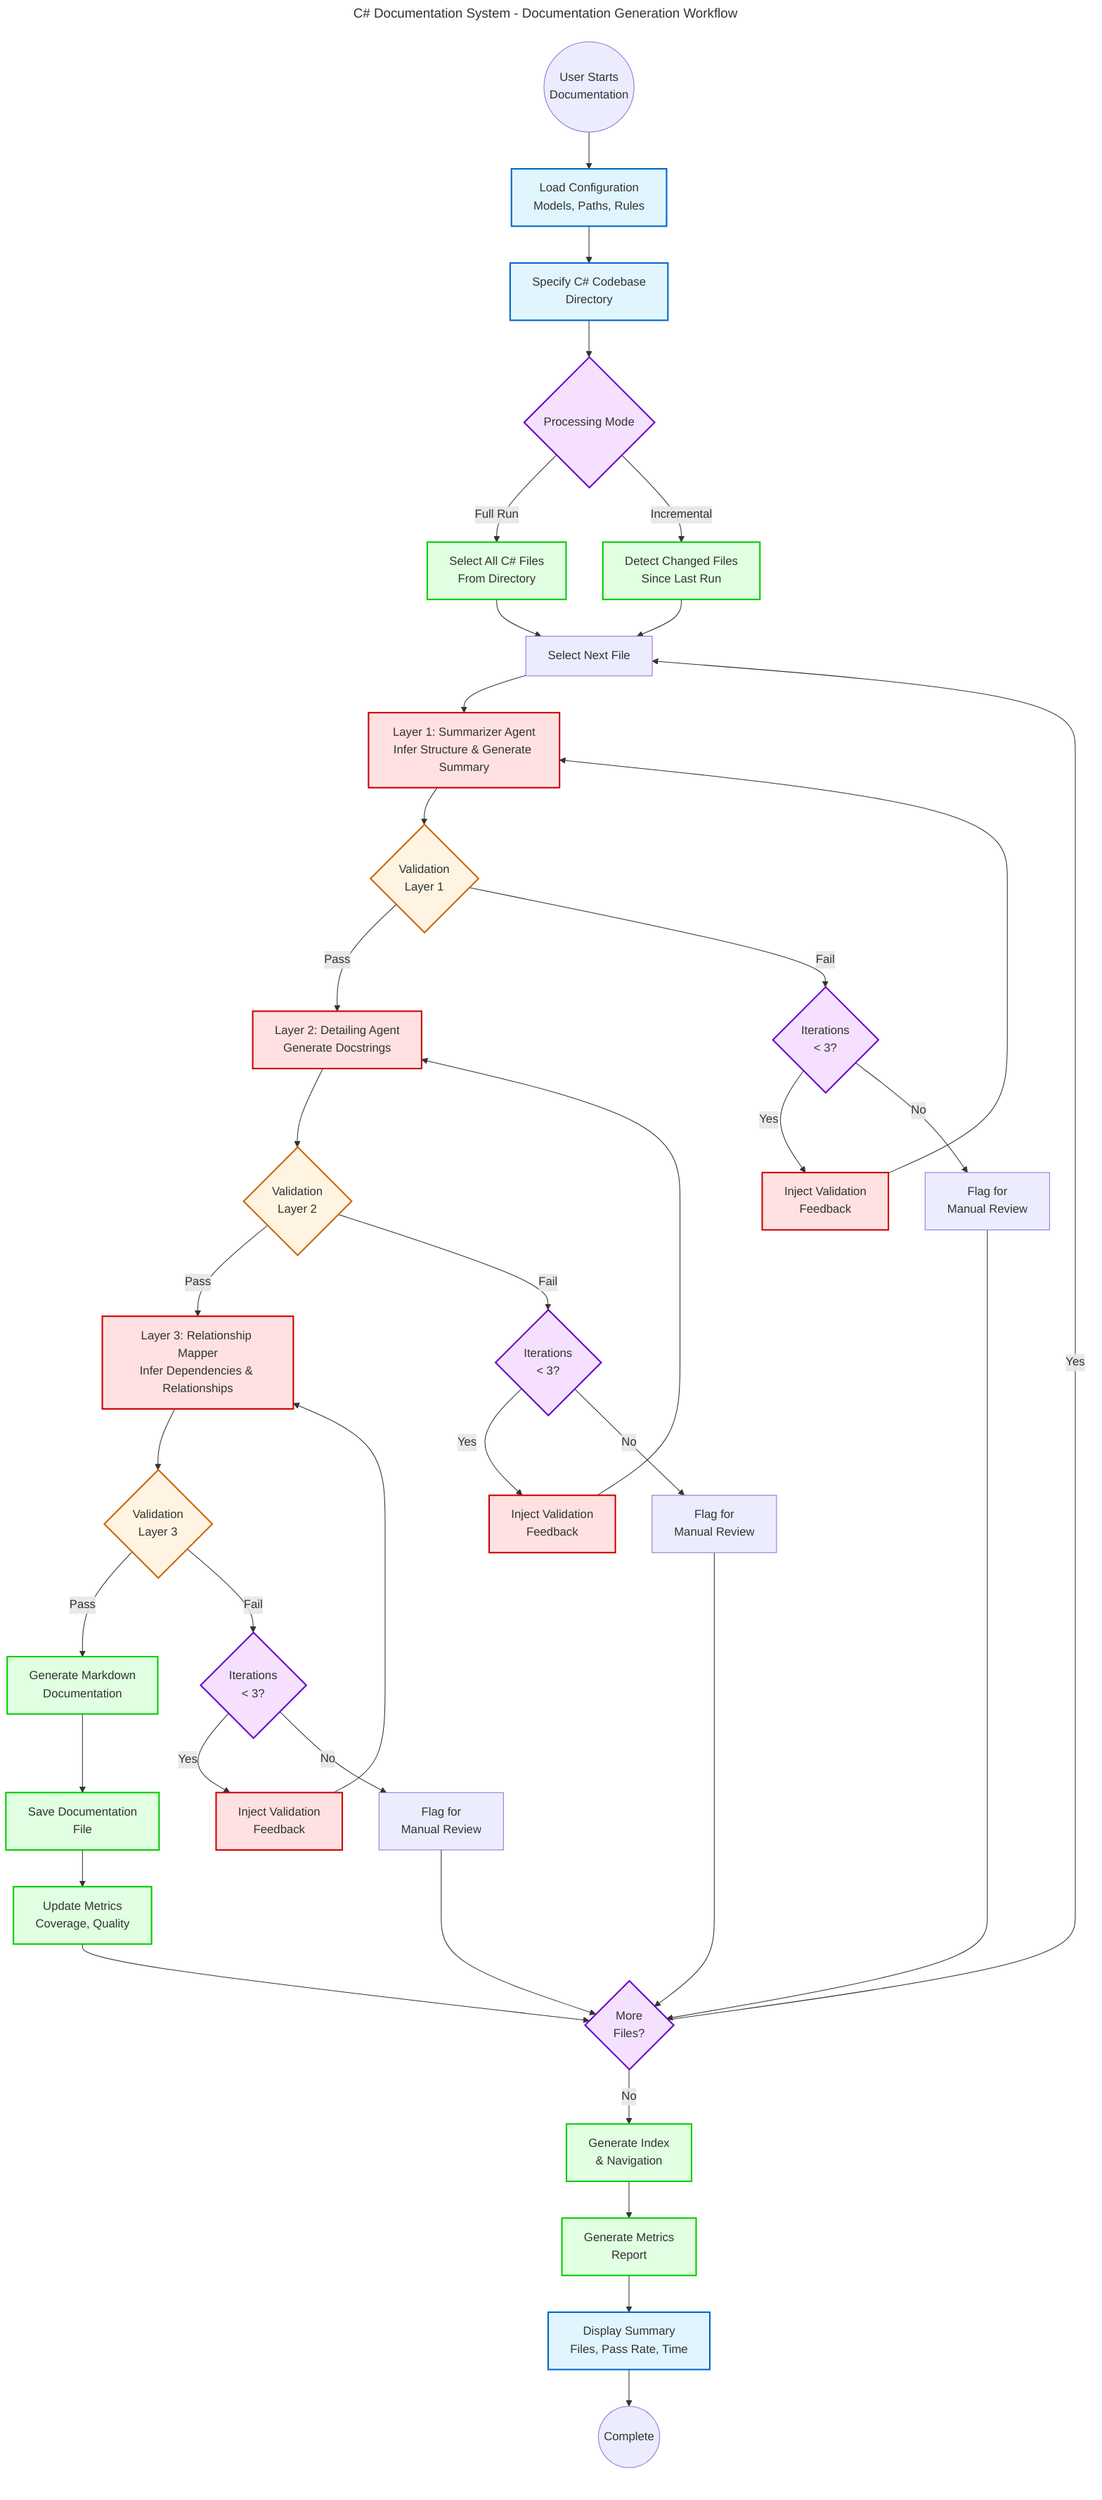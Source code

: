 ---
title: C# Documentation System - Documentation Generation Workflow
session: 6
created: 2025-10-17
description: End-to-end workflow showing how the multi-agent system processes C# files through three documentation layers with validation and refinement loops
---

graph TD
    Start((User Starts<br/>Documentation)) --> Config[Load Configuration<br/>Models, Paths, Rules]
    Config --> InputDir[Specify C# Codebase<br/>Directory]

    InputDir --> Parse{Processing Mode}
    Parse -->|Full Run| SelectAllFiles[Select All C# Files<br/>From Directory]
    Parse -->|Incremental| DetectChanges[Detect Changed Files<br/>Since Last Run]

    DetectChanges --> SelectFile
    SelectAllFiles --> SelectFile[Select Next File]

    SelectFile --> Layer1[Layer 1: Summarizer Agent<br/>Infer Structure & Generate Summary]

    Layer1 --> Validate1{Validation<br/>Layer 1}
    Validate1 -->|Pass| Layer2[Layer 2: Detailing Agent<br/>Generate Docstrings]
    Validate1 -->|Fail| CheckIter1{Iterations<br/>< 3?}

    CheckIter1 -->|Yes| Refine1[Inject Validation<br/>Feedback]
    Refine1 --> Layer1
    CheckIter1 -->|No| FlagManual1[Flag for<br/>Manual Review]
    FlagManual1 --> NextFile

    Layer2 --> Validate2{Validation<br/>Layer 2}
    Validate2 -->|Pass| Layer3[Layer 3: Relationship Mapper<br/>Infer Dependencies & Relationships]
    Validate2 -->|Fail| CheckIter2{Iterations<br/>< 3?}

    CheckIter2 -->|Yes| Refine2[Inject Validation<br/>Feedback]
    Refine2 --> Layer2
    CheckIter2 -->|No| FlagManual2[Flag for<br/>Manual Review]
    FlagManual2 --> NextFile

    Layer3 --> Validate3{Validation<br/>Layer 3}
    Validate3 -->|Pass| GenerateDoc[Generate Markdown<br/>Documentation]
    Validate3 -->|Fail| CheckIter3{Iterations<br/>< 3?}

    CheckIter3 -->|Yes| Refine3[Inject Validation<br/>Feedback]
    Refine3 --> Layer3
    CheckIter3 -->|No| FlagManual3[Flag for<br/>Manual Review]
    FlagManual3 --> NextFile

    GenerateDoc --> SaveDoc[Save Documentation<br/>File]
    SaveDoc --> UpdateMetrics[Update Metrics<br/>Coverage, Quality]
    UpdateMetrics --> NextFile{More<br/>Files?}

    NextFile -->|Yes| SelectFile
    NextFile -->|No| GenerateIndex[Generate Index<br/>& Navigation]

    GenerateIndex --> GenerateReport[Generate Metrics<br/>Report]
    GenerateReport --> DisplaySummary[Display Summary<br/>Files, Pass Rate, Time]
    DisplaySummary --> End((Complete))

    %% Styling
    classDef userAction fill:#e1f5ff,stroke:#0066cc,stroke-width:2px
    classDef agentProcess fill:#ffe1e1,stroke:#cc0000,stroke-width:2px
    classDef validation fill:#fff4e1,stroke:#cc6600,stroke-width:2px
    classDef systemProcess fill:#e1ffe1,stroke:#00cc00,stroke-width:2px
    classDef decision fill:#f5e1ff,stroke:#6600cc,stroke-width:2px

    class Config,InputDir,DisplaySummary userAction
    class Layer1,Layer2,Layer3,Refine1,Refine2,Refine3 agentProcess
    class Validate1,Validate2,Validate3 validation
    class SelectAllFiles,DetectChanges,GenerateDoc,SaveDoc,UpdateMetrics,GenerateIndex,GenerateReport systemProcess
    class Parse,CheckIter1,CheckIter2,CheckIter3,NextFile decision